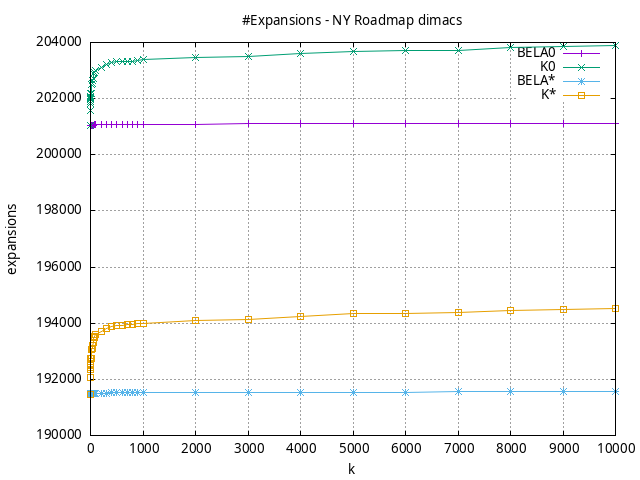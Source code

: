 #!/usr/bin/gnuplot
# -*- coding: utf-8 -*-
#
# results/roadmap/dimacs/NY/USA-road-d.NY.mixed.expansions.gnuplot
#
# Started on 01/09/2024 14:45:26
# Author: Carlos Linares López
set grid
set xlabel "k"
set ylabel "expansions"

set title "#Expansions - NY Roadmap dimacs"

set terminal png enhanced font "Ariel,10"
set output 'USA-road-d.NY.mixed.expansions.png'

plot "-" title "BELA0"      with linesp, "-" title "K0"      with linesp, "-" title "BELA*"      with linesp, "-" title "K*"      with linesp

	1 201040.29
	2 201042.0
	3 201043.13
	4 201043.78
	5 201045.28
	6 201045.85
	7 201046.67
	8 201047.22
	9 201048.65
	10 201048.88
	20 201052.58
	30 201055.07
	40 201057.05
	50 201058.83
	60 201060.1
	70 201061.12
	80 201062.14
	90 201063.23
	100 201064.19
	200 201070.25
	300 201074.12
	400 201076.8
	500 201078.84
	600 201080.53
	700 201082.37
	800 201083.54
	900 201084.94
	1000 201086.06
	2000 201093.83
	3000 201098.35
	4000 201101.57
	5000 201104.2
	6000 201106.29
	7000 201108.19
	8000 201109.79
	9000 201111.11
	10000 201112.45
end
	1 201043.0
	2 201574.97
	3 201843.97
	4 201894.49
	5 201967.77
	6 201990.67
	7 202023.3
	8 202092.88
	9 202191.54
	10 202197.63
	20 202502.07
	30 202536.33
	40 202629.06
	50 202722.64
	60 202898.03
	70 202916.38
	80 202940.52
	90 202999.93
	100 203005.45
	200 203101.44
	300 203211.94
	400 203285.35
	500 203312.15
	600 203326.49
	700 203336.79
	800 203338.37
	900 203362.95
	1000 203397.32
	2000 203458.87
	3000 203499.15
	4000 203595.55
	5000 203685.46
	6000 203715.65
	7000 203728.28
	8000 203804.8
	9000 203843.07
	10000 203880.66
end
	1 191475.0
	2 191476.51
	3 191477.83
	4 191478.49
	5 191480.07
	6 191480.45
	7 191481.28
	8 191481.86
	9 191483.18
	10 191483.51
	20 191487.52
	30 191490.37
	40 191492.65
	50 191494.4
	60 191495.65
	70 191497.01
	80 191498.42
	90 191499.48
	100 191500.49
	200 191507.03
	300 191511.22
	400 191514.2
	500 191516.71
	600 191518.61
	700 191520.69
	800 191522.2
	900 191523.69
	1000 191524.84
	2000 191533.32
	3000 191538.64
	4000 191542.16
	5000 191545.3
	6000 191547.66
	7000 191549.73
	8000 191551.54
	9000 191553.37
	10000 191554.93
end
	1 191477.63
	2 192057.48
	3 192354.9
	4 192408.23
	5 192492.87
	6 192514.18
	7 192555.7
	8 192637.29
	9 192745.16
	10 192751.91
	20 193055.58
	30 193093.95
	40 193207.0
	50 193319.87
	60 193483.2
	70 193503.26
	80 193539.55
	90 193591.8
	100 193598.08
	200 193688.39
	300 193804.41
	400 193890.82
	500 193921.88
	600 193930.54
	700 193950.5
	800 193952.04
	900 193975.22
	1000 194004.06
	2000 194094.18
	3000 194121.02
	4000 194245.98
	5000 194336.39
	6000 194354.65
	7000 194366.23
	8000 194443.18
	9000 194488.05
	10000 194531.88
end
